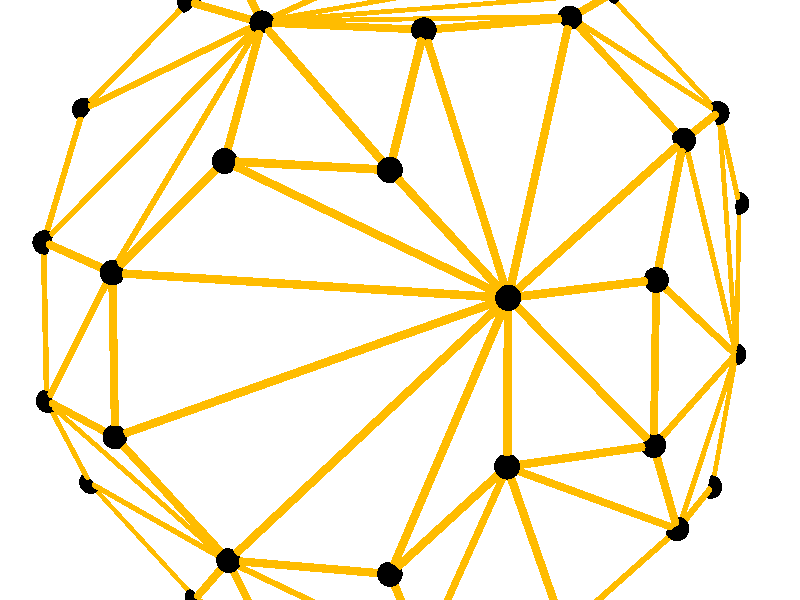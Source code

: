 #version 3.6;
global_settings { assumed_gamma 1.0 }
#default{ finish{ ambient 0.1 diffuse 0.9 conserve_energy}}

#include "colors.inc"


///////////////////////////// camera

#declare Camera_Position = <13.2, 10.5, -45>;
camera{
    location Camera_Position
    right    x*image_width/image_height
    angle    12
    look_at  <0, 0, 0>
}


///////////////////////////// light

light_source{ <-400, 500, -300> color White*0.9 shadowless}
light_source{ <400, 200, 100> color White*0.4 shadowless}
light_source{ Camera_Position  color rgb<0.9,0.9,1>*0.2 shadowless}

sky_sphere{ pigment{ White } }  


///////////////////////////// drawing

#declare Factor = 1;
#declare Abs = array[3]{ (1)*Factor, (1 + sqrt(2))*Factor, (1 + 2*sqrt(2))*Factor, }
#declare P = array[48]{ <-Abs[2],-Abs[1],-Abs[0]>, <-Abs[2],-Abs[1],Abs[0]>, <-Abs[2],-Abs[0],-Abs[1]>, <-Abs[2],-Abs[0],Abs[1]>, <-Abs[2],Abs[0],-Abs[1]>, <-Abs[2],Abs[0],Abs[1]>, <-Abs[2],Abs[1],-Abs[0]>, <-Abs[2],Abs[1],Abs[0]>, <-Abs[1],-Abs[2],-Abs[0]>, <-Abs[1],-Abs[2],Abs[0]>, <-Abs[1],-Abs[0],-Abs[2]>, <-Abs[1],-Abs[0],Abs[2]>, <-Abs[1],Abs[0],-Abs[2]>, <-Abs[1],Abs[0],Abs[2]>, <-Abs[1],Abs[2],-Abs[0]>, <-Abs[1],Abs[2],Abs[0]>, <-Abs[0],-Abs[2],-Abs[1]>, <-Abs[0],-Abs[2],Abs[1]>, <-Abs[0],-Abs[1],-Abs[2]>, <-Abs[0],-Abs[1],Abs[2]>, <-Abs[0],Abs[1],-Abs[2]>, <-Abs[0],Abs[1],Abs[2]>, <-Abs[0],Abs[2],-Abs[1]>, <-Abs[0],Abs[2],Abs[1]>, <Abs[0],-Abs[2],-Abs[1]>, <Abs[0],-Abs[2],Abs[1]>, <Abs[0],-Abs[1],-Abs[2]>, <Abs[0],-Abs[1],Abs[2]>, <Abs[0],Abs[1],-Abs[2]>, <Abs[0],Abs[1],Abs[2]>, <Abs[0],Abs[2],-Abs[1]>, <Abs[0],Abs[2],Abs[1]>, <Abs[1],-Abs[2],-Abs[0]>, <Abs[1],-Abs[2],Abs[0]>, <Abs[1],-Abs[0],-Abs[2]>, <Abs[1],-Abs[0],Abs[2]>, <Abs[1],Abs[0],-Abs[2]>, <Abs[1],Abs[0],Abs[2]>, <Abs[1],Abs[2],-Abs[0]>, <Abs[1],Abs[2],Abs[0]>, <Abs[2],-Abs[1],-Abs[0]>, <Abs[2],-Abs[1],Abs[0]>, <Abs[2],-Abs[0],-Abs[1]>, <Abs[2],-Abs[0],Abs[1]>, <Abs[2],Abs[0],-Abs[1]>, <Abs[2],Abs[0],Abs[1]>, <Abs[2],Abs[1],-Abs[0]>, <Abs[2],Abs[1],Abs[0]>, }

#declare Edges = array[138]{array[2]{38, 46}, array[2]{40, 42}, array[2]{34, 36}, array[2]{37, 47}, array[2]{16, 24}, array[2]{10, 36}, array[2]{30, 38}, array[2]{7, 15}, array[2]{22, 31}, array[2]{5, 21}, array[2]{46, 47}, array[2]{22, 30}, array[2]{21, 23}, array[2]{25, 43}, array[2]{0, 6}, array[2]{41, 43}, array[2]{27, 43}, array[2]{15, 23}, array[2]{1, 3}, array[2]{12, 22}, array[2]{43, 46}, array[2]{36, 46}, array[2]{2, 10}, array[2]{18, 26}, array[2]{2, 4}, array[2]{12, 36}, array[2]{0, 2}, array[2]{42, 43}, array[2]{12, 20}, array[2]{6, 15}, array[2]{3, 13}, array[2]{7, 21}, array[2]{25, 33}, array[2]{0, 1}, array[2]{36, 42}, array[2]{2, 18}, array[2]{29, 35}, array[2]{28, 30}, array[2]{8, 18}, array[2]{28, 36}, array[2]{38, 47}, array[2]{9, 11}, array[2]{19, 27}, array[2]{22, 23}, array[2]{40, 41}, array[2]{34, 42}, array[2]{34, 40}, array[2]{43, 47}, array[2]{3, 5}, array[2]{33, 43}, array[2]{4, 22}, array[2]{8, 16}, array[2]{24, 34}, array[2]{6, 7}, array[2]{11, 35}, array[2]{15, 22}, array[2]{0, 9}, array[2]{16, 33}, array[2]{9, 19}, array[2]{22, 38}, array[2]{27, 35}, array[2]{40, 43}, array[2]{36, 44}, array[2]{31, 39}, array[2]{20, 36}, array[2]{14, 15}, array[2]{17, 19}, array[2]{36, 38}, array[2]{6, 14}, array[2]{37, 43}, array[2]{45, 47}, array[2]{16, 18}, array[2]{30, 36}, array[2]{18, 24}, array[2]{37, 45}, array[2]{17, 33}, array[2]{20, 22}, array[2]{21, 35}, array[2]{21, 29}, array[2]{20, 28}, array[2]{8, 33}, array[2]{1, 9}, array[2]{0, 18}, array[2]{43, 44}, array[2]{24, 33}, array[2]{18, 36}, array[2]{3, 9}, array[2]{32, 34}, array[2]{29, 47}, array[2]{43, 45}, array[2]{2, 6}, array[2]{1, 6}, array[2]{4, 6}, array[2]{23, 31}, array[2]{25, 27}, array[2]{33, 41}, array[2]{3, 11}, array[2]{11, 19}, array[2]{10, 12}, array[2]{32, 40}, array[2]{8, 9}, array[2]{5, 6}, array[2]{5, 7}, array[2]{9, 33}, array[2]{32, 33}, array[2]{21, 31}, array[2]{38, 39}, array[2]{19, 35}, array[2]{11, 13}, array[2]{15, 21}, array[2]{9, 17}, array[2]{24, 26}, array[2]{2, 12}, array[2]{26, 36}, array[2]{39, 47}, array[2]{17, 25}, array[2]{13, 21}, array[2]{35, 37}, array[2]{4, 12}, array[2]{44, 46}, array[2]{29, 37}, array[2]{13, 35}, array[2]{24, 32}, array[2]{26, 34}, array[2]{0, 8}, array[2]{3, 6}, array[2]{35, 43}, array[2]{10, 18}, array[2]{6, 22}, array[2]{31, 47}, array[2]{33, 40}, array[2]{5, 13}, array[2]{22, 28}, array[2]{42, 44}, array[2]{19, 25}, array[2]{22, 39}, array[2]{29, 31}, array[2]{14, 22}};

#declare Faces = array[92]{array[4]{13, 3, 11, 13}, array[4]{13, 3, 5, 13}, array[4]{18, 2, 10, 18}, array[4]{18, 2, 0, 18}, array[4]{18, 8, 16, 18}, array[4]{18, 8, 0, 18}, array[4]{6, 1, 0, 6}, array[4]{6, 3, 1, 6}, array[4]{6, 2, 4, 6}, array[4]{6, 2, 0, 6}, array[4]{6, 7, 5, 6}, array[4]{6, 3, 5, 6}, array[4]{15, 6, 7, 15}, array[4]{15, 6, 14, 15}, array[4]{9, 19, 17, 9}, array[4]{9, 3, 1, 9}, array[4]{9, 3, 11, 9}, array[4]{9, 19, 11, 9}, array[4]{9, 1, 0, 9}, array[4]{9, 8, 0, 9}, array[4]{24, 18, 16, 24}, array[4]{24, 18, 26, 24}, array[4]{25, 19, 27, 25}, array[4]{25, 19, 17, 25}, array[4]{47, 37, 29, 47}, array[4]{47, 37, 45, 47}, array[4]{47, 31, 29, 47}, array[4]{47, 31, 39, 47}, array[4]{21, 7, 5, 21}, array[4]{21, 13, 5, 21}, array[4]{21, 15, 7, 21}, array[4]{21, 15, 23, 21}, array[4]{21, 31, 23, 21}, array[4]{21, 31, 29, 21}, array[4]{12, 2, 4, 12}, array[4]{12, 2, 10, 12}, array[4]{35, 19, 27, 35}, array[4]{35, 19, 11, 35}, array[4]{35, 21, 13, 35}, array[4]{35, 13, 11, 35}, array[4]{35, 37, 29, 35}, array[4]{35, 21, 29, 35}, array[4]{33, 8, 16, 33}, array[4]{33, 9, 8, 33}, array[4]{33, 24, 32, 33}, array[4]{33, 9, 17, 33}, array[4]{33, 24, 16, 33}, array[4]{33, 25, 17, 33}, array[4]{33, 41, 40, 33}, array[4]{33, 32, 40, 33}, array[4]{38, 47, 46, 38}, array[4]{38, 47, 39, 38}, array[4]{22, 6, 4, 22}, array[4]{22, 12, 4, 22}, array[4]{22, 6, 14, 22}, array[4]{22, 12, 20, 22}, array[4]{22, 15, 23, 22}, array[4]{22, 31, 39, 22}, array[4]{22, 15, 14, 22}, array[4]{22, 31, 23, 22}, array[4]{22, 38, 30, 22}, array[4]{22, 38, 39, 22}, array[4]{22, 20, 28, 22}, array[4]{22, 30, 28, 22}, array[4]{34, 24, 26, 34}, array[4]{34, 32, 40, 34}, array[4]{34, 42, 40, 34}, array[4]{34, 24, 32, 34}, array[4]{43, 41, 40, 43}, array[4]{43, 44, 42, 43}, array[4]{43, 47, 45, 43}, array[4]{43, 42, 40, 43}, array[4]{43, 47, 46, 43}, array[4]{43, 44, 46, 43}, array[4]{43, 25, 27, 43}, array[4]{43, 35, 27, 43}, array[4]{43, 33, 41, 43}, array[4]{43, 33, 25, 43}, array[4]{43, 37, 45, 43}, array[4]{43, 35, 37, 43}, array[4]{36, 44, 46, 36}, array[4]{36, 38, 46, 36}, array[4]{36, 30, 28, 36}, array[4]{36, 38, 30, 36}, array[4]{36, 12, 20, 36}, array[4]{36, 18, 10, 36}, array[4]{36, 18, 26, 36}, array[4]{36, 20, 28, 36}, array[4]{36, 12, 10, 36}, array[4]{36, 34, 26, 36}, array[4]{36, 44, 42, 36}, array[4]{36, 34, 42, 36}};

union{
    #for( Index, 0, 47 )
        sphere{ P[Index], .15 }
    #end
}

union{
    #for( Index, 0, 137 )
        #local EdgeArray = Edges[Index];
        cylinder{ P[EdgeArray[0]], P[EdgeArray[1]], 0.05 }
    #end
    pigment{ color Orange }
}

union{
    #for( Index, 0, 91 )
        #local FaceArray = Faces[Index];
        #local LenOfFaceArray = dimension_size(FaceArray, 1);
        polygon{ LenOfFaceArray,
            #for(VertexIndexInFace, 0, LenOfFaceArray-1)
                P[FaceArray[VertexIndexInFace]]
            #end
        }
    #end
    pigment{ color rgbt<1, 1, 1, .5> }
}
